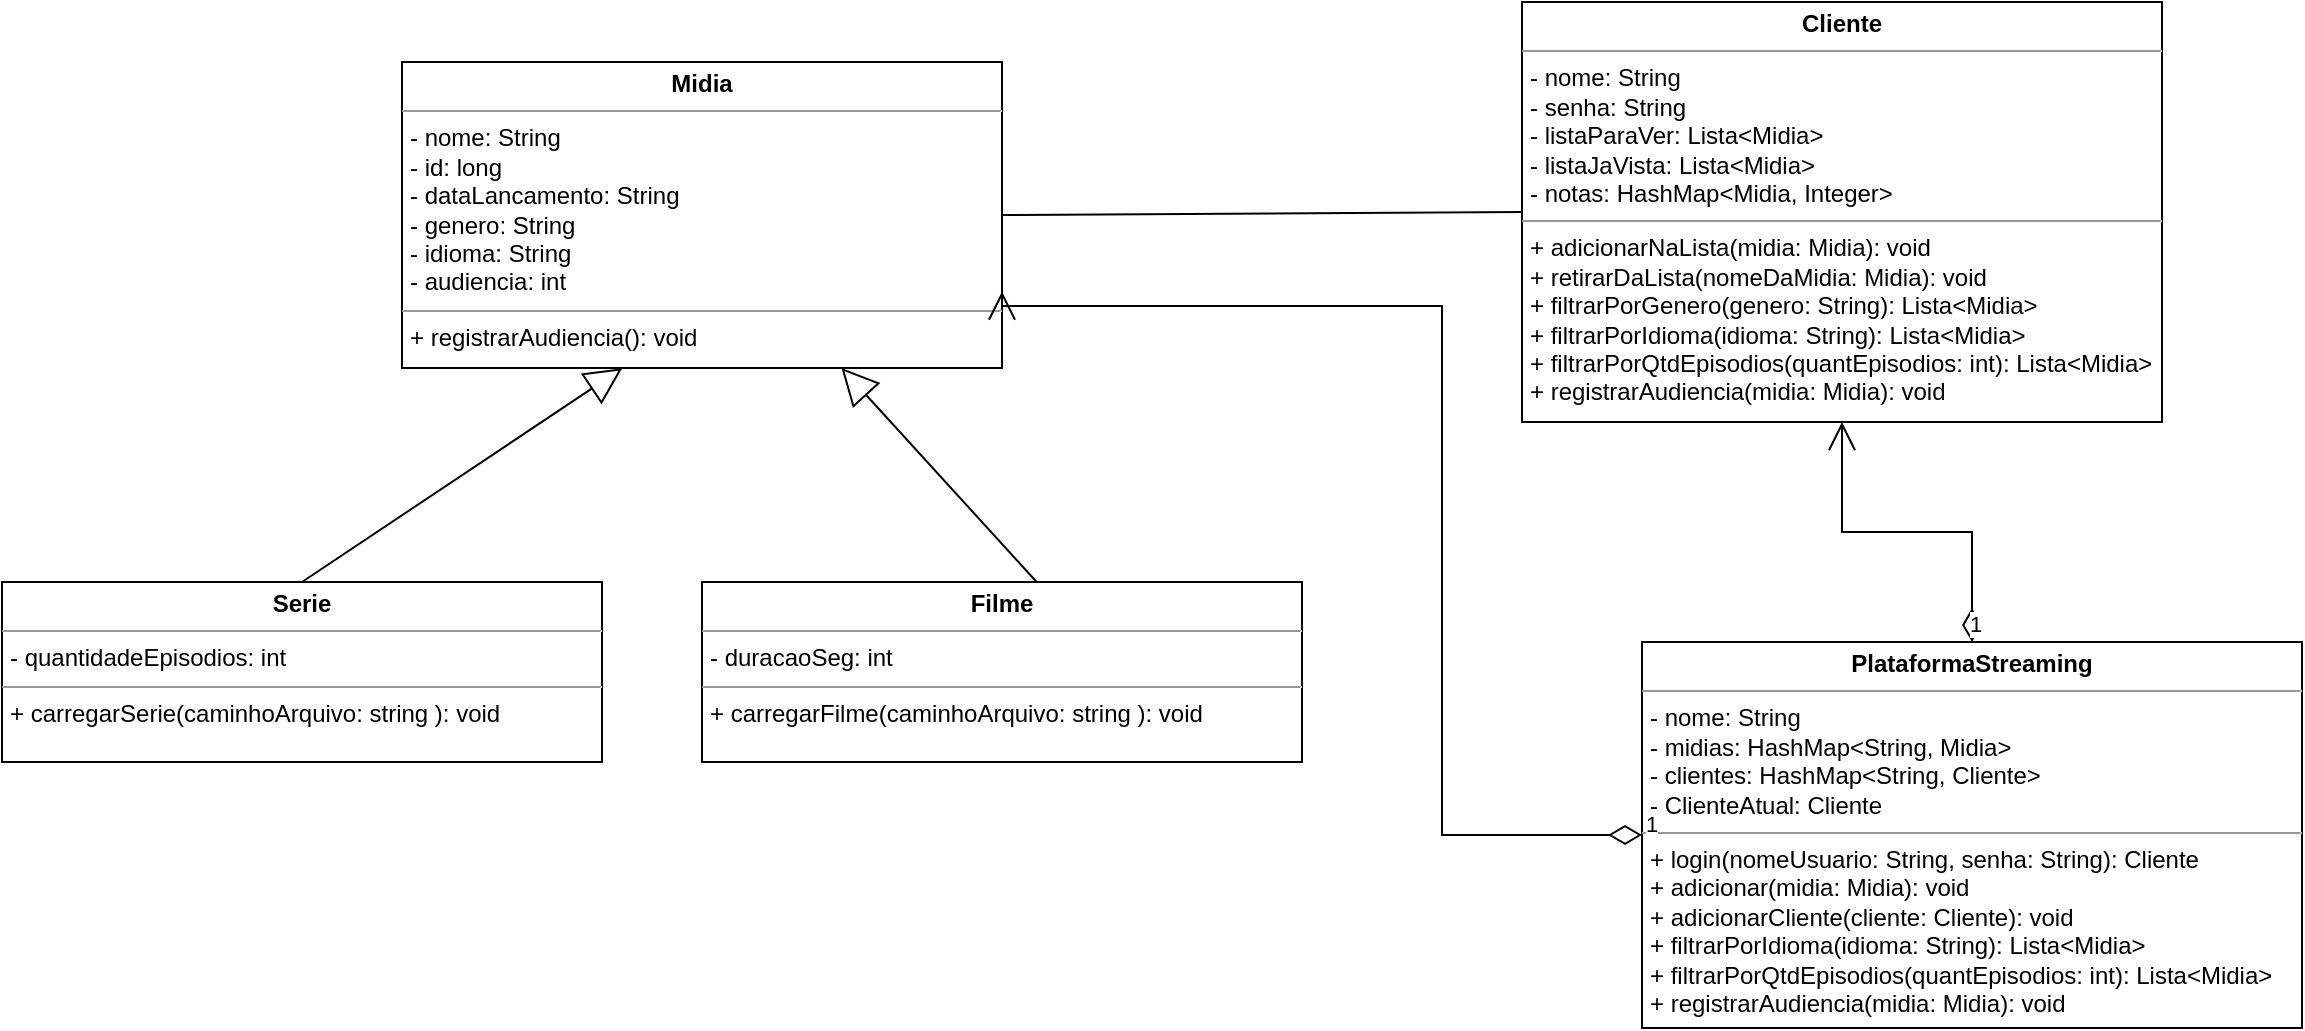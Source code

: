 <mxfile version="21.2.4" type="device">
  <diagram name="Page-1" id="c4acf3e9-155e-7222-9cf6-157b1a14988f">
    <mxGraphModel dx="1877" dy="752" grid="1" gridSize="10" guides="1" tooltips="1" connect="1" arrows="1" fold="1" page="1" pageScale="1" pageWidth="850" pageHeight="1100" background="none" math="0" shadow="0">
      <root>
        <mxCell id="0" />
        <mxCell id="1" parent="0" />
        <mxCell id="5d2195bd80daf111-18" value="&lt;p style=&quot;margin:0px;margin-top:4px;text-align:center;&quot;&gt;&lt;b&gt;Serie&lt;/b&gt;&lt;/p&gt;&lt;hr size=&quot;1&quot;&gt;&lt;p style=&quot;margin:0px;margin-left:4px;&quot;&gt;&lt;span style=&quot;background-color: initial;&quot;&gt;- quantidadeEpisodios: int&lt;/span&gt;&lt;br&gt;&lt;/p&gt;&lt;hr size=&quot;1&quot;&gt;&lt;p style=&quot;margin:0px;margin-left:4px;&quot;&gt;+ carregarSerie(caminhoArquivo: string ): void&lt;br&gt;&lt;/p&gt;" style="verticalAlign=top;align=left;overflow=fill;fontSize=12;fontFamily=Helvetica;html=1;rounded=0;shadow=0;comic=0;labelBackgroundColor=none;strokeWidth=1" parent="1" vertex="1">
          <mxGeometry x="-150" y="360" width="300" height="90" as="geometry" />
        </mxCell>
        <mxCell id="CmGEVGJo7ZXqX75QxoEx-2" value="&lt;p style=&quot;margin:0px;margin-top:4px;text-align:center;&quot;&gt;&lt;b&gt;Cliente&lt;/b&gt;&lt;/p&gt;&lt;hr size=&quot;1&quot;&gt;&lt;p style=&quot;margin:0px;margin-left:4px;&quot;&gt;- nome: String&lt;br&gt;- senha: String&lt;/p&gt;&lt;p style=&quot;margin:0px;margin-left:4px;&quot;&gt;- listaParaVer: Lista&amp;lt;Midia&amp;gt;&lt;/p&gt;&lt;p style=&quot;margin:0px;margin-left:4px;&quot;&gt;- listaJaVista: Lista&amp;lt;Midia&amp;gt;&lt;/p&gt;&lt;p style=&quot;margin:0px;margin-left:4px;&quot;&gt;- notas: HashMap&amp;lt;Midia, Integer&amp;gt;&lt;/p&gt;&lt;hr size=&quot;1&quot;&gt;&lt;p style=&quot;margin:0px;margin-left:4px;&quot;&gt;+ adicionarNaLista(midia: Midia): void&amp;nbsp;&lt;br&gt;+ retirarDaLista(nomeDaMidia: Midia): void&lt;/p&gt;&lt;p style=&quot;margin:0px;margin-left:4px;&quot;&gt;+ filtrarPorGenero(genero: String): Lista&amp;lt;Midia&amp;gt;&lt;/p&gt;&lt;p style=&quot;margin:0px;margin-left:4px;&quot;&gt;+ filtrarPorIdioma(idioma: String): Lista&amp;lt;Midia&amp;gt;&lt;/p&gt;&lt;p style=&quot;margin:0px;margin-left:4px;&quot;&gt;+ filtrarPorQtdEpisodios(quantEpisodios: int): Lista&amp;lt;Midia&amp;gt;&lt;/p&gt;&lt;p style=&quot;margin:0px;margin-left:4px;&quot;&gt;+ registrarAudiencia(midia: Midia): void&lt;/p&gt;" style="verticalAlign=top;align=left;overflow=fill;fontSize=12;fontFamily=Helvetica;html=1;rounded=0;shadow=0;comic=0;labelBackgroundColor=none;strokeWidth=1" vertex="1" parent="1">
          <mxGeometry x="610" y="70" width="320" height="210" as="geometry" />
        </mxCell>
        <mxCell id="CmGEVGJo7ZXqX75QxoEx-4" value="&lt;p style=&quot;margin:0px;margin-top:4px;text-align:center;&quot;&gt;&lt;b&gt;Midia&lt;/b&gt;&lt;/p&gt;&lt;hr size=&quot;1&quot;&gt;&lt;p style=&quot;margin:0px;margin-left:4px;&quot;&gt;- nome: String&lt;/p&gt;&lt;p style=&quot;margin:0px;margin-left:4px;&quot;&gt;- id: long&lt;/p&gt;&lt;p style=&quot;margin:0px;margin-left:4px;&quot;&gt;- dataLancamento: String&lt;br&gt;- genero: String&lt;/p&gt;&lt;p style=&quot;margin:0px;margin-left:4px;&quot;&gt;- idioma: String&lt;/p&gt;&lt;p style=&quot;margin:0px;margin-left:4px;&quot;&gt;- audiencia: int&lt;/p&gt;&lt;hr size=&quot;1&quot;&gt;&lt;p style=&quot;margin:0px;margin-left:4px;&quot;&gt;+ registrarAudiencia(): void&lt;/p&gt;" style="verticalAlign=top;align=left;overflow=fill;fontSize=12;fontFamily=Helvetica;html=1;rounded=0;shadow=0;comic=0;labelBackgroundColor=none;strokeWidth=1" vertex="1" parent="1">
          <mxGeometry x="50" y="100" width="300" height="153" as="geometry" />
        </mxCell>
        <mxCell id="CmGEVGJo7ZXqX75QxoEx-5" value="&lt;p style=&quot;margin:0px;margin-top:4px;text-align:center;&quot;&gt;&lt;b&gt;Filme&lt;/b&gt;&lt;/p&gt;&lt;hr size=&quot;1&quot;&gt;&lt;p style=&quot;margin:0px;margin-left:4px;&quot;&gt;&lt;span style=&quot;background-color: initial;&quot;&gt;- duracaoSeg: int&lt;/span&gt;&lt;br&gt;&lt;/p&gt;&lt;hr size=&quot;1&quot;&gt;&lt;p style=&quot;margin:0px;margin-left:4px;&quot;&gt;+ carregarFilme(caminhoArquivo: string ): void&lt;br&gt;&lt;/p&gt;" style="verticalAlign=top;align=left;overflow=fill;fontSize=12;fontFamily=Helvetica;html=1;rounded=0;shadow=0;comic=0;labelBackgroundColor=none;strokeWidth=1" vertex="1" parent="1">
          <mxGeometry x="200" y="360" width="300" height="90" as="geometry" />
        </mxCell>
        <mxCell id="CmGEVGJo7ZXqX75QxoEx-12" value="" style="endArrow=none;html=1;rounded=0;entryX=0;entryY=0.5;entryDx=0;entryDy=0;exitX=1;exitY=0.5;exitDx=0;exitDy=0;" edge="1" parent="1" source="CmGEVGJo7ZXqX75QxoEx-4" target="CmGEVGJo7ZXqX75QxoEx-2">
          <mxGeometry width="50" height="50" relative="1" as="geometry">
            <mxPoint x="350" y="184" as="sourcePoint" />
            <mxPoint x="270" y="290" as="targetPoint" />
          </mxGeometry>
        </mxCell>
        <mxCell id="CmGEVGJo7ZXqX75QxoEx-13" value="&lt;p style=&quot;margin:0px;margin-top:4px;text-align:center;&quot;&gt;&lt;b&gt;PlataformaStreaming&lt;/b&gt;&lt;/p&gt;&lt;hr size=&quot;1&quot;&gt;&lt;p style=&quot;margin:0px;margin-left:4px;&quot;&gt;- nome: String&lt;br&gt;- midias: HashMap&amp;lt;String, Midia&amp;gt;&lt;/p&gt;&lt;p style=&quot;margin:0px;margin-left:4px;&quot;&gt;- clientes: HashMap&amp;lt;String, Cliente&amp;gt;&lt;/p&gt;&lt;p style=&quot;margin:0px;margin-left:4px;&quot;&gt;- ClienteAtual: Cliente&lt;/p&gt;&lt;hr size=&quot;1&quot;&gt;&lt;p style=&quot;margin:0px;margin-left:4px;&quot;&gt;+ login(nomeUsuario: String, senha: String): Cliente&lt;br&gt;+ adicionar(midia: Midia): void&lt;/p&gt;&lt;p style=&quot;margin:0px;margin-left:4px;&quot;&gt;+ adicionarCliente(cliente: Cliente): void&lt;/p&gt;&lt;p style=&quot;margin:0px;margin-left:4px;&quot;&gt;+ filtrarPorIdioma(idioma: String): Lista&amp;lt;Midia&amp;gt;&lt;/p&gt;&lt;p style=&quot;margin:0px;margin-left:4px;&quot;&gt;+ filtrarPorQtdEpisodios(quantEpisodios: int): Lista&amp;lt;Midia&amp;gt;&lt;/p&gt;&lt;p style=&quot;margin:0px;margin-left:4px;&quot;&gt;+ registrarAudiencia(midia: Midia): void&lt;/p&gt;" style="verticalAlign=top;align=left;overflow=fill;fontSize=12;fontFamily=Helvetica;html=1;rounded=0;shadow=0;comic=0;labelBackgroundColor=none;strokeWidth=1" vertex="1" parent="1">
          <mxGeometry x="670" y="390" width="330" height="193" as="geometry" />
        </mxCell>
        <mxCell id="CmGEVGJo7ZXqX75QxoEx-15" value="1" style="endArrow=open;html=1;endSize=12;startArrow=diamondThin;startSize=14;startFill=0;edgeStyle=orthogonalEdgeStyle;align=left;verticalAlign=bottom;rounded=0;exitX=0.5;exitY=0;exitDx=0;exitDy=0;entryX=0.5;entryY=1;entryDx=0;entryDy=0;" edge="1" parent="1" source="CmGEVGJo7ZXqX75QxoEx-13" target="CmGEVGJo7ZXqX75QxoEx-2">
          <mxGeometry x="-1" y="3" relative="1" as="geometry">
            <mxPoint x="660" y="420" as="sourcePoint" />
            <mxPoint x="820" y="420" as="targetPoint" />
          </mxGeometry>
        </mxCell>
        <mxCell id="CmGEVGJo7ZXqX75QxoEx-16" value="1" style="endArrow=open;html=1;endSize=12;startArrow=diamondThin;startSize=14;startFill=0;edgeStyle=orthogonalEdgeStyle;align=left;verticalAlign=bottom;rounded=0;entryX=1;entryY=0.75;entryDx=0;entryDy=0;" edge="1" parent="1" source="CmGEVGJo7ZXqX75QxoEx-13" target="CmGEVGJo7ZXqX75QxoEx-4">
          <mxGeometry x="-1" y="3" relative="1" as="geometry">
            <mxPoint x="270" y="470" as="sourcePoint" />
            <mxPoint x="430" y="470" as="targetPoint" />
            <Array as="points">
              <mxPoint x="570" y="487" />
              <mxPoint x="570" y="222" />
            </Array>
          </mxGeometry>
        </mxCell>
        <mxCell id="CmGEVGJo7ZXqX75QxoEx-20" value="" style="endArrow=block;endSize=16;endFill=0;html=1;rounded=0;exitX=0.5;exitY=0;exitDx=0;exitDy=0;entryX=0.367;entryY=1.001;entryDx=0;entryDy=0;entryPerimeter=0;" edge="1" parent="1" source="5d2195bd80daf111-18" target="CmGEVGJo7ZXqX75QxoEx-4">
          <mxGeometry width="160" relative="1" as="geometry">
            <mxPoint x="130" y="290" as="sourcePoint" />
            <mxPoint x="290" y="290" as="targetPoint" />
          </mxGeometry>
        </mxCell>
        <mxCell id="CmGEVGJo7ZXqX75QxoEx-21" value="" style="endArrow=block;endSize=16;endFill=0;html=1;rounded=0;exitX=0.557;exitY=-0.003;exitDx=0;exitDy=0;exitPerimeter=0;" edge="1" parent="1" source="CmGEVGJo7ZXqX75QxoEx-5" target="CmGEVGJo7ZXqX75QxoEx-4">
          <mxGeometry width="160" relative="1" as="geometry">
            <mxPoint x="130" y="290" as="sourcePoint" />
            <mxPoint x="290" y="290" as="targetPoint" />
          </mxGeometry>
        </mxCell>
      </root>
    </mxGraphModel>
  </diagram>
</mxfile>
